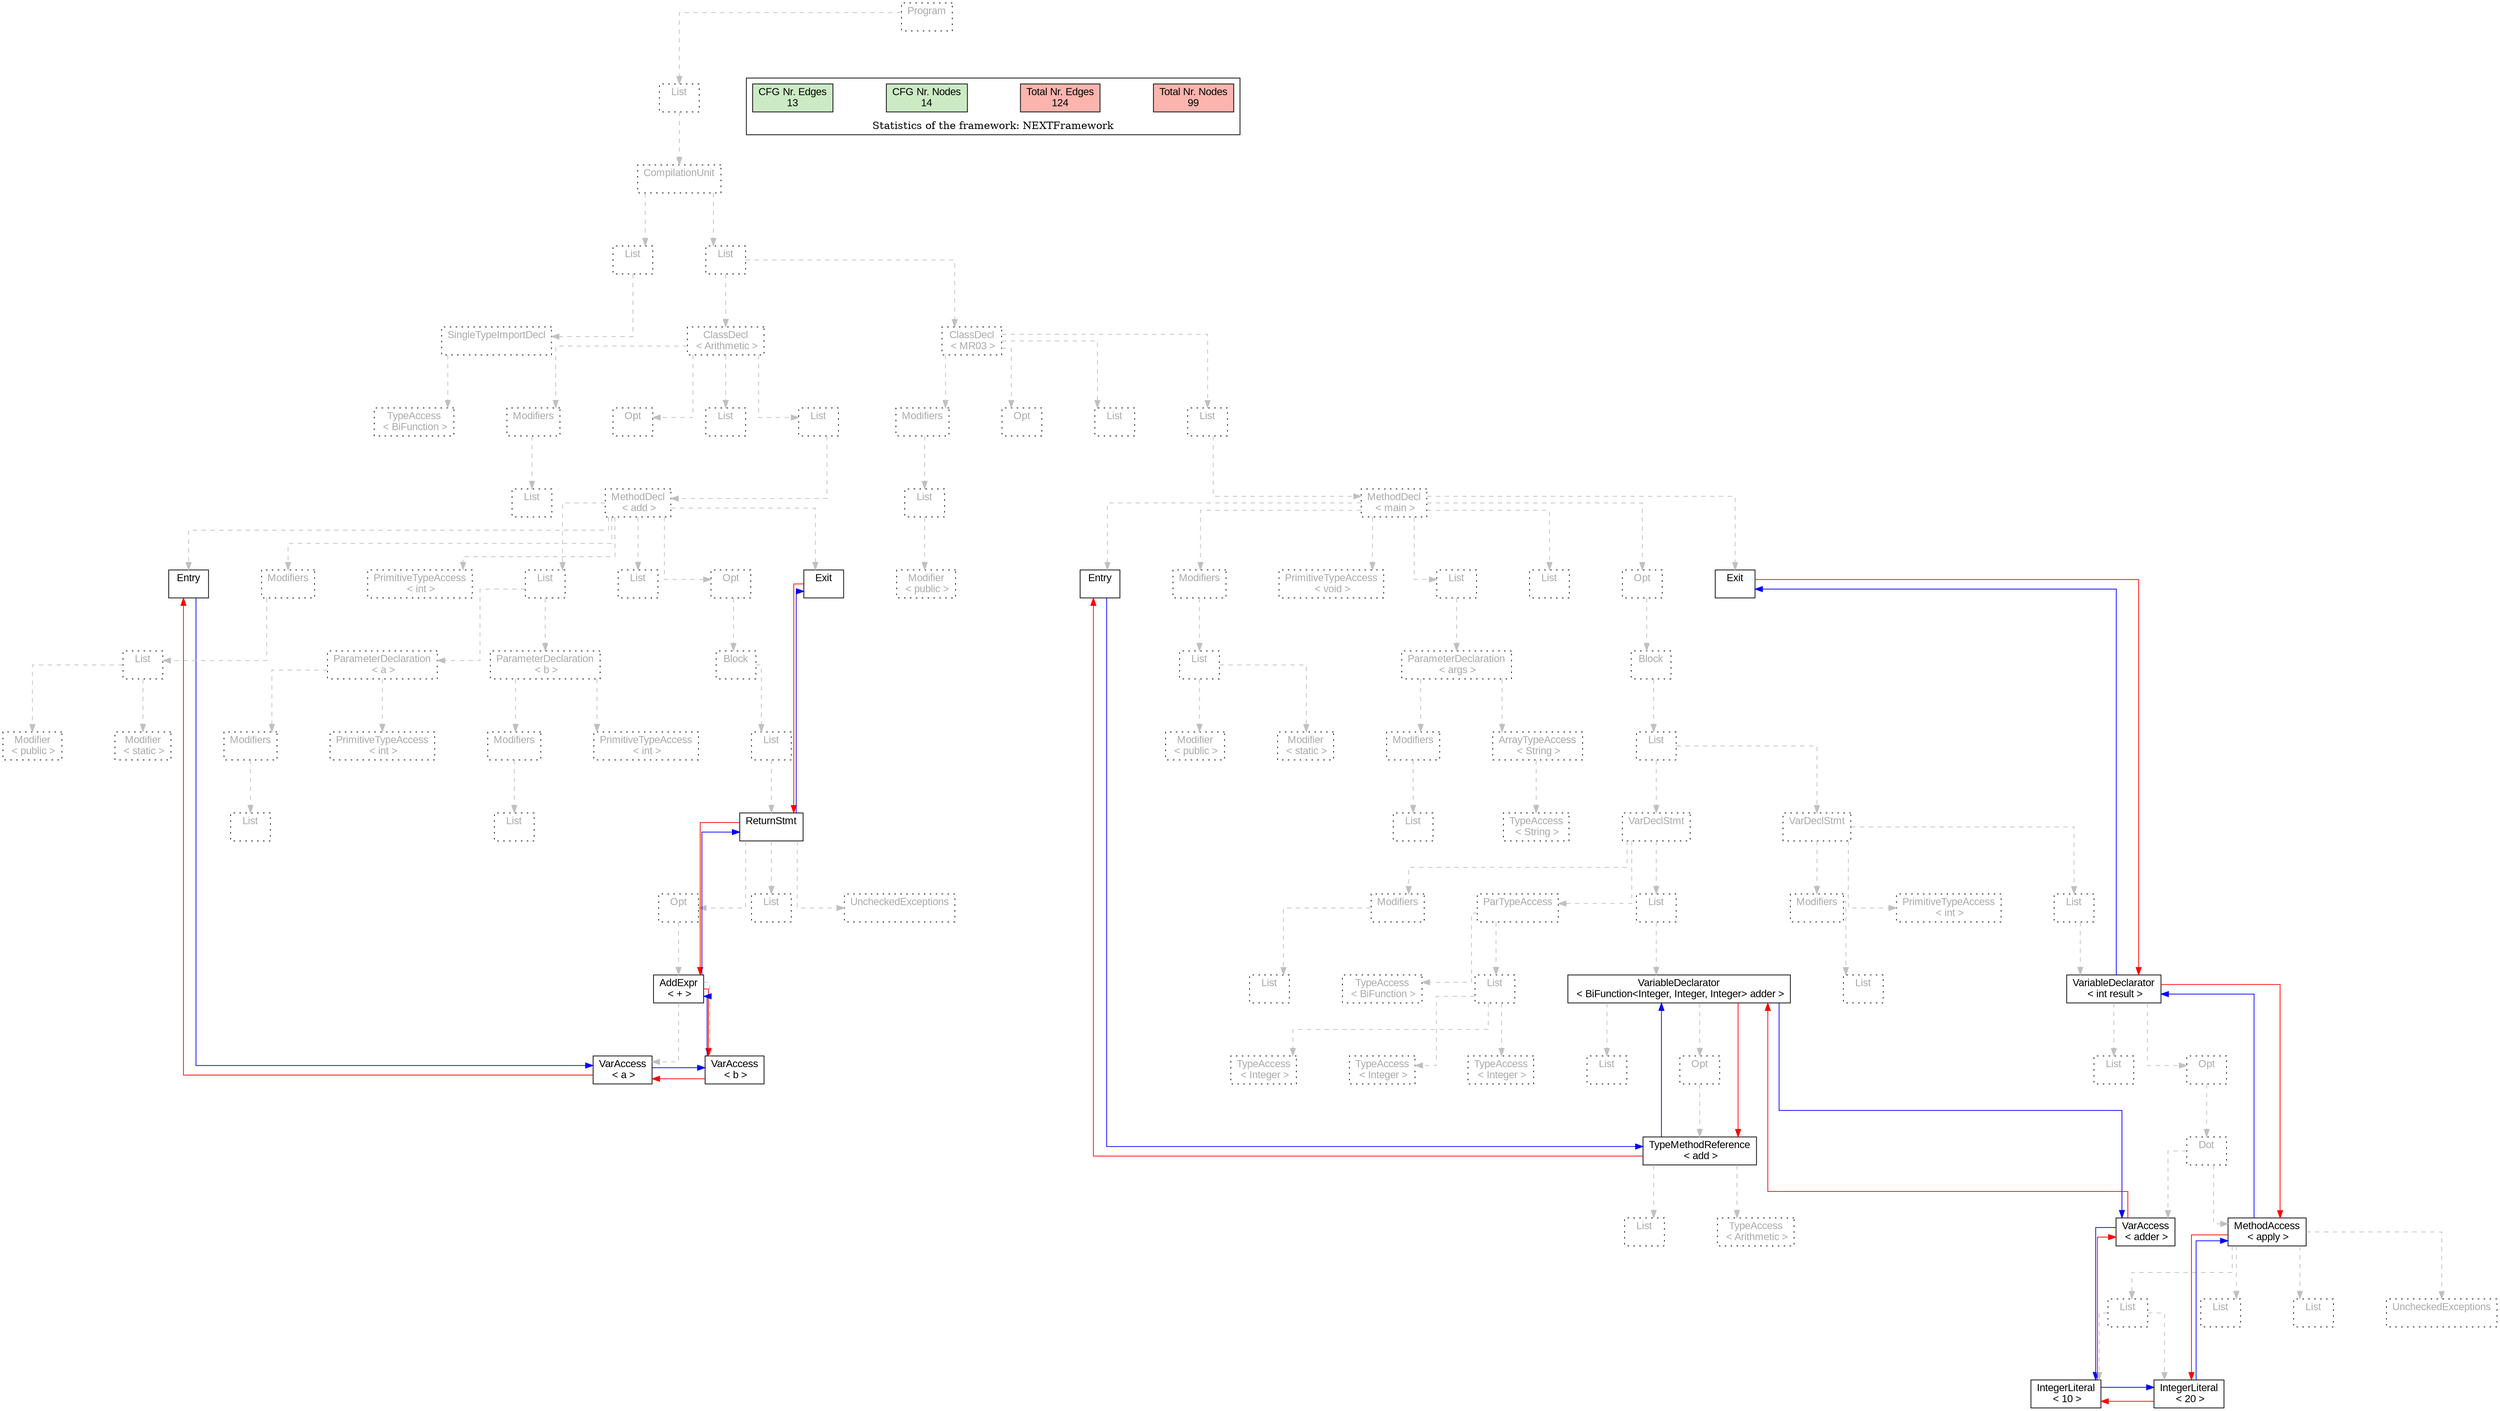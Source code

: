 digraph G {
graph [splines=ortho, nodesep="1", ranksep="1"]
node [shape=rect, fontname=Arial];
{ rank = same; "Program[0]"}
{ rank = same; "List[1]"}
{ rank = same; "CompilationUnit[2]"}
{ rank = same; "List[3]"; "List[6]"}
{ rank = same; "SingleTypeImportDecl[4]"; "ClassDecl[7]"; "ClassDecl[39]"}
{ rank = same; "TypeAccess[5]"; "Modifiers[8]"; "Opt[10]"; "List[11]"; "List[12]"; "Modifiers[40]"; "Opt[43]"; "List[44]"; "List[45]"}
{ rank = same; "List[9]"; "MethodDecl[13]"; "List[41]"; "MethodDecl[46]"}
{ rank = same; "Entry[14]"; "Modifiers[15]"; "PrimitiveTypeAccess[19]"; "List[20]"; "List[29]"; "Opt[30]"; "Exit[31]"; "Modifier[42]"; "Entry[47]"; "Modifiers[48]"; "PrimitiveTypeAccess[52]"; "List[53]"; "List[59]"; "Opt[60]"; "Exit[61]"}
{ rank = same; "List[16]"; "ParameterDeclaration[21]"; "ParameterDeclaration[25]"; "Block[31]"; "List[49]"; "ParameterDeclaration[54]"; "Block[61]"}
{ rank = same; "Modifier[17]"; "Modifier[18]"; "Modifiers[22]"; "PrimitiveTypeAccess[24]"; "Modifiers[26]"; "PrimitiveTypeAccess[28]"; "List[32]"; "Modifier[50]"; "Modifier[51]"; "Modifiers[55]"; "ArrayTypeAccess[57]"; "List[62]"}
{ rank = same; "List[23]"; "List[27]"; "ReturnStmt[33]"; "List[56]"; "TypeAccess[58]"; "VarDeclStmt[63]"; "VarDeclStmt[79]"}
{ rank = same; "Opt[34]"; "List[38]"; "UncheckedExceptions[34]"; "Modifiers[64]"; "ParTypeAccess[66]"; "List[72]"; "Modifiers[80]"; "PrimitiveTypeAccess[82]"; "List[83]"}
{ rank = same; "AddExpr[35]"; "List[65]"; "TypeAccess[67]"; "List[68]"; "VariableDeclarator[73]"; "List[81]"; "VariableDeclarator[84]"}
{ rank = same; "VarAccess[36]"; "VarAccess[37]"; "TypeAccess[69]"; "TypeAccess[70]"; "TypeAccess[71]"; "List[74]"; "Opt[75]"; "List[85]"; "Opt[86]"}
{ rank = same; "TypeMethodReference[76]"; "Dot[87]"}
{ rank = same; "List[77]"; "TypeAccess[78]"; "VarAccess[88]"; "MethodAccess[89]"}
{ rank = same; "List[91]"; "List[94]"; "List[95]"; "UncheckedExceptions[90]"}
{ rank = same; "IntegerLiteral[92]"; "IntegerLiteral[93]"}
"Program[0]" [label="Program\n ", style= dotted   fillcolor="#eeeeee" fontcolor="#aaaaaa"  ]
"List[1]" [label="List\n ", style= dotted   fillcolor="#eeeeee" fontcolor="#aaaaaa"  ]
"CompilationUnit[2]" [label="CompilationUnit\n ", style= dotted   fillcolor="#eeeeee" fontcolor="#aaaaaa"  ]
"List[3]" [label="List\n ", style= dotted   fillcolor="#eeeeee" fontcolor="#aaaaaa"  ]
"SingleTypeImportDecl[4]" [label="SingleTypeImportDecl\n ", style= dotted   fillcolor="#eeeeee" fontcolor="#aaaaaa"  ]
"TypeAccess[5]" [label="TypeAccess\n < BiFunction >", style= dotted   fillcolor="#eeeeee" fontcolor="#aaaaaa"  ]
"List[6]" [label="List\n ", style= dotted   fillcolor="#eeeeee" fontcolor="#aaaaaa"  ]
"ClassDecl[7]" [label="ClassDecl\n < Arithmetic >", style= dotted   fillcolor="#eeeeee" fontcolor="#aaaaaa"  ]
"Modifiers[8]" [label="Modifiers\n ", style= dotted   fillcolor="#eeeeee" fontcolor="#aaaaaa"  ]
"List[9]" [label="List\n ", style= dotted   fillcolor="#eeeeee" fontcolor="#aaaaaa"  ]
"Opt[10]" [label="Opt\n ", style= dotted   fillcolor="#eeeeee" fontcolor="#aaaaaa"  ]
"List[11]" [label="List\n ", style= dotted   fillcolor="#eeeeee" fontcolor="#aaaaaa"  ]
"List[12]" [label="List\n ", style= dotted   fillcolor="#eeeeee" fontcolor="#aaaaaa"  ]
"MethodDecl[13]" [label="MethodDecl\n < add >", style= dotted   fillcolor="#eeeeee" fontcolor="#aaaaaa"  ]
"Entry[14]" [label="Entry\n ", fillcolor=white   style=filled  ]
"Modifiers[15]" [label="Modifiers\n ", style= dotted   fillcolor="#eeeeee" fontcolor="#aaaaaa"  ]
"List[16]" [label="List\n ", style= dotted   fillcolor="#eeeeee" fontcolor="#aaaaaa"  ]
"Modifier[17]" [label="Modifier\n < public >", style= dotted   fillcolor="#eeeeee" fontcolor="#aaaaaa"  ]
"Modifier[18]" [label="Modifier\n < static >", style= dotted   fillcolor="#eeeeee" fontcolor="#aaaaaa"  ]
"PrimitiveTypeAccess[19]" [label="PrimitiveTypeAccess\n < int >", style= dotted   fillcolor="#eeeeee" fontcolor="#aaaaaa"  ]
"List[20]" [label="List\n ", style= dotted   fillcolor="#eeeeee" fontcolor="#aaaaaa"  ]
"ParameterDeclaration[21]" [label="ParameterDeclaration\n < a >", style= dotted   fillcolor="#eeeeee" fontcolor="#aaaaaa"  ]
"Modifiers[22]" [label="Modifiers\n ", style= dotted   fillcolor="#eeeeee" fontcolor="#aaaaaa"  ]
"List[23]" [label="List\n ", style= dotted   fillcolor="#eeeeee" fontcolor="#aaaaaa"  ]
"PrimitiveTypeAccess[24]" [label="PrimitiveTypeAccess\n < int >", style= dotted   fillcolor="#eeeeee" fontcolor="#aaaaaa"  ]
"ParameterDeclaration[25]" [label="ParameterDeclaration\n < b >", style= dotted   fillcolor="#eeeeee" fontcolor="#aaaaaa"  ]
"Modifiers[26]" [label="Modifiers\n ", style= dotted   fillcolor="#eeeeee" fontcolor="#aaaaaa"  ]
"List[27]" [label="List\n ", style= dotted   fillcolor="#eeeeee" fontcolor="#aaaaaa"  ]
"PrimitiveTypeAccess[28]" [label="PrimitiveTypeAccess\n < int >", style= dotted   fillcolor="#eeeeee" fontcolor="#aaaaaa"  ]
"List[29]" [label="List\n ", style= dotted   fillcolor="#eeeeee" fontcolor="#aaaaaa"  ]
"Opt[30]" [label="Opt\n ", style= dotted   fillcolor="#eeeeee" fontcolor="#aaaaaa"  ]
"Block[31]" [label="Block\n ", style= dotted   fillcolor="#eeeeee" fontcolor="#aaaaaa"  ]
"List[32]" [label="List\n ", style= dotted   fillcolor="#eeeeee" fontcolor="#aaaaaa"  ]
"ReturnStmt[33]" [label="ReturnStmt\n ", fillcolor=white   style=filled  ]
"Opt[34]" [label="Opt\n ", style= dotted   fillcolor="#eeeeee" fontcolor="#aaaaaa"  ]
"AddExpr[35]" [label="AddExpr\n < + >", fillcolor=white   style=filled  ]
"VarAccess[36]" [label="VarAccess\n < a >", fillcolor=white   style=filled  ]
"VarAccess[37]" [label="VarAccess\n < b >", fillcolor=white   style=filled  ]
"List[38]" [label="List\n ", style= dotted   fillcolor="#eeeeee" fontcolor="#aaaaaa"  ]
"UncheckedExceptions[34]" [label="UncheckedExceptions\n ", style= dotted   fillcolor="#eeeeee" fontcolor="#aaaaaa"  ]
"Exit[31]" [label="Exit\n ", fillcolor=white   style=filled  ]
"ClassDecl[39]" [label="ClassDecl\n < MR03 >", style= dotted   fillcolor="#eeeeee" fontcolor="#aaaaaa"  ]
"Modifiers[40]" [label="Modifiers\n ", style= dotted   fillcolor="#eeeeee" fontcolor="#aaaaaa"  ]
"List[41]" [label="List\n ", style= dotted   fillcolor="#eeeeee" fontcolor="#aaaaaa"  ]
"Modifier[42]" [label="Modifier\n < public >", style= dotted   fillcolor="#eeeeee" fontcolor="#aaaaaa"  ]
"Opt[43]" [label="Opt\n ", style= dotted   fillcolor="#eeeeee" fontcolor="#aaaaaa"  ]
"List[44]" [label="List\n ", style= dotted   fillcolor="#eeeeee" fontcolor="#aaaaaa"  ]
"List[45]" [label="List\n ", style= dotted   fillcolor="#eeeeee" fontcolor="#aaaaaa"  ]
"MethodDecl[46]" [label="MethodDecl\n < main >", style= dotted   fillcolor="#eeeeee" fontcolor="#aaaaaa"  ]
"Entry[47]" [label="Entry\n ", fillcolor=white   style=filled  ]
"Modifiers[48]" [label="Modifiers\n ", style= dotted   fillcolor="#eeeeee" fontcolor="#aaaaaa"  ]
"List[49]" [label="List\n ", style= dotted   fillcolor="#eeeeee" fontcolor="#aaaaaa"  ]
"Modifier[50]" [label="Modifier\n < public >", style= dotted   fillcolor="#eeeeee" fontcolor="#aaaaaa"  ]
"Modifier[51]" [label="Modifier\n < static >", style= dotted   fillcolor="#eeeeee" fontcolor="#aaaaaa"  ]
"PrimitiveTypeAccess[52]" [label="PrimitiveTypeAccess\n < void >", style= dotted   fillcolor="#eeeeee" fontcolor="#aaaaaa"  ]
"List[53]" [label="List\n ", style= dotted   fillcolor="#eeeeee" fontcolor="#aaaaaa"  ]
"ParameterDeclaration[54]" [label="ParameterDeclaration\n < args >", style= dotted   fillcolor="#eeeeee" fontcolor="#aaaaaa"  ]
"Modifiers[55]" [label="Modifiers\n ", style= dotted   fillcolor="#eeeeee" fontcolor="#aaaaaa"  ]
"List[56]" [label="List\n ", style= dotted   fillcolor="#eeeeee" fontcolor="#aaaaaa"  ]
"ArrayTypeAccess[57]" [label="ArrayTypeAccess\n < String >", style= dotted   fillcolor="#eeeeee" fontcolor="#aaaaaa"  ]
"TypeAccess[58]" [label="TypeAccess\n < String >", style= dotted   fillcolor="#eeeeee" fontcolor="#aaaaaa"  ]
"List[59]" [label="List\n ", style= dotted   fillcolor="#eeeeee" fontcolor="#aaaaaa"  ]
"Opt[60]" [label="Opt\n ", style= dotted   fillcolor="#eeeeee" fontcolor="#aaaaaa"  ]
"Block[61]" [label="Block\n ", style= dotted   fillcolor="#eeeeee" fontcolor="#aaaaaa"  ]
"List[62]" [label="List\n ", style= dotted   fillcolor="#eeeeee" fontcolor="#aaaaaa"  ]
"VarDeclStmt[63]" [label="VarDeclStmt\n ", style= dotted   fillcolor="#eeeeee" fontcolor="#aaaaaa"  ]
"Modifiers[64]" [label="Modifiers\n ", style= dotted   fillcolor="#eeeeee" fontcolor="#aaaaaa"  ]
"List[65]" [label="List\n ", style= dotted   fillcolor="#eeeeee" fontcolor="#aaaaaa"  ]
"ParTypeAccess[66]" [label="ParTypeAccess\n ", style= dotted   fillcolor="#eeeeee" fontcolor="#aaaaaa"  ]
"TypeAccess[67]" [label="TypeAccess\n < BiFunction >", style= dotted   fillcolor="#eeeeee" fontcolor="#aaaaaa"  ]
"List[68]" [label="List\n ", style= dotted   fillcolor="#eeeeee" fontcolor="#aaaaaa"  ]
"TypeAccess[69]" [label="TypeAccess\n < Integer >", style= dotted   fillcolor="#eeeeee" fontcolor="#aaaaaa"  ]
"TypeAccess[70]" [label="TypeAccess\n < Integer >", style= dotted   fillcolor="#eeeeee" fontcolor="#aaaaaa"  ]
"TypeAccess[71]" [label="TypeAccess\n < Integer >", style= dotted   fillcolor="#eeeeee" fontcolor="#aaaaaa"  ]
"List[72]" [label="List\n ", style= dotted   fillcolor="#eeeeee" fontcolor="#aaaaaa"  ]
"VariableDeclarator[73]" [label="VariableDeclarator\n < BiFunction<Integer, Integer, Integer> adder >", fillcolor=white   style=filled  ]
"List[74]" [label="List\n ", style= dotted   fillcolor="#eeeeee" fontcolor="#aaaaaa"  ]
"Opt[75]" [label="Opt\n ", style= dotted   fillcolor="#eeeeee" fontcolor="#aaaaaa"  ]
"TypeMethodReference[76]" [label="TypeMethodReference\n < add >", fillcolor=white   style=filled  ]
"List[77]" [label="List\n ", style= dotted   fillcolor="#eeeeee" fontcolor="#aaaaaa"  ]
"TypeAccess[78]" [label="TypeAccess\n < Arithmetic >", style= dotted   fillcolor="#eeeeee" fontcolor="#aaaaaa"  ]
"VarDeclStmt[79]" [label="VarDeclStmt\n ", style= dotted   fillcolor="#eeeeee" fontcolor="#aaaaaa"  ]
"Modifiers[80]" [label="Modifiers\n ", style= dotted   fillcolor="#eeeeee" fontcolor="#aaaaaa"  ]
"List[81]" [label="List\n ", style= dotted   fillcolor="#eeeeee" fontcolor="#aaaaaa"  ]
"PrimitiveTypeAccess[82]" [label="PrimitiveTypeAccess\n < int >", style= dotted   fillcolor="#eeeeee" fontcolor="#aaaaaa"  ]
"List[83]" [label="List\n ", style= dotted   fillcolor="#eeeeee" fontcolor="#aaaaaa"  ]
"VariableDeclarator[84]" [label="VariableDeclarator\n < int result >", fillcolor=white   style=filled  ]
"List[85]" [label="List\n ", style= dotted   fillcolor="#eeeeee" fontcolor="#aaaaaa"  ]
"Opt[86]" [label="Opt\n ", style= dotted   fillcolor="#eeeeee" fontcolor="#aaaaaa"  ]
"Dot[87]" [label="Dot\n ", style= dotted   fillcolor="#eeeeee" fontcolor="#aaaaaa"  ]
"VarAccess[88]" [label="VarAccess\n < adder >", fillcolor=white   style=filled  ]
"MethodAccess[89]" [label="MethodAccess\n < apply >", fillcolor=white   style=filled  ]
"List[91]" [label="List\n ", style= dotted   fillcolor="#eeeeee" fontcolor="#aaaaaa"  ]
"IntegerLiteral[92]" [label="IntegerLiteral\n < 10 >", fillcolor=white   style=filled  ]
"IntegerLiteral[93]" [label="IntegerLiteral\n < 20 >", fillcolor=white   style=filled  ]
"List[94]" [label="List\n ", style= dotted   fillcolor="#eeeeee" fontcolor="#aaaaaa"  ]
"List[95]" [label="List\n ", style= dotted   fillcolor="#eeeeee" fontcolor="#aaaaaa"  ]
"UncheckedExceptions[90]" [label="UncheckedExceptions\n ", style= dotted   fillcolor="#eeeeee" fontcolor="#aaaaaa"  ]
"Exit[61]" [label="Exit\n ", fillcolor=white   style=filled  ]
"SingleTypeImportDecl[4]" -> "TypeAccess[5]" [style=dashed, color=gray]
"List[3]" -> "SingleTypeImportDecl[4]" [style=dashed, color=gray]
"CompilationUnit[2]" -> "List[3]" [style=dashed, color=gray]
"Modifiers[8]" -> "List[9]" [style=dashed, color=gray]
"ClassDecl[7]" -> "Modifiers[8]" [style=dashed, color=gray]
"ClassDecl[7]" -> "Opt[10]" [style=dashed, color=gray]
"ClassDecl[7]" -> "List[11]" [style=dashed, color=gray]
"MethodDecl[13]" -> "Entry[14]" [style=dashed, color=gray]
"List[16]" -> "Modifier[17]" [style=dashed, color=gray]
"List[16]" -> "Modifier[18]" [style=dashed, color=gray]
"Modifiers[15]" -> "List[16]" [style=dashed, color=gray]
"MethodDecl[13]" -> "Modifiers[15]" [style=dashed, color=gray]
"MethodDecl[13]" -> "PrimitiveTypeAccess[19]" [style=dashed, color=gray]
"Modifiers[22]" -> "List[23]" [style=dashed, color=gray]
"ParameterDeclaration[21]" -> "Modifiers[22]" [style=dashed, color=gray]
"ParameterDeclaration[21]" -> "PrimitiveTypeAccess[24]" [style=dashed, color=gray]
"List[20]" -> "ParameterDeclaration[21]" [style=dashed, color=gray]
"Modifiers[26]" -> "List[27]" [style=dashed, color=gray]
"ParameterDeclaration[25]" -> "Modifiers[26]" [style=dashed, color=gray]
"ParameterDeclaration[25]" -> "PrimitiveTypeAccess[28]" [style=dashed, color=gray]
"List[20]" -> "ParameterDeclaration[25]" [style=dashed, color=gray]
"MethodDecl[13]" -> "List[20]" [style=dashed, color=gray]
"MethodDecl[13]" -> "List[29]" [style=dashed, color=gray]
"AddExpr[35]" -> "VarAccess[36]" [style=dashed, color=gray]
"AddExpr[35]" -> "VarAccess[37]" [style=dashed, color=gray]
"Opt[34]" -> "AddExpr[35]" [style=dashed, color=gray]
"ReturnStmt[33]" -> "Opt[34]" [style=dashed, color=gray]
"ReturnStmt[33]" -> "List[38]" [style=dashed, color=gray]
"ReturnStmt[33]" -> "UncheckedExceptions[34]" [style=dashed, color=gray]
"List[32]" -> "ReturnStmt[33]" [style=dashed, color=gray]
"Block[31]" -> "List[32]" [style=dashed, color=gray]
"Opt[30]" -> "Block[31]" [style=dashed, color=gray]
"MethodDecl[13]" -> "Opt[30]" [style=dashed, color=gray]
"MethodDecl[13]" -> "Exit[31]" [style=dashed, color=gray]
"List[12]" -> "MethodDecl[13]" [style=dashed, color=gray]
"ClassDecl[7]" -> "List[12]" [style=dashed, color=gray]
"List[6]" -> "ClassDecl[7]" [style=dashed, color=gray]
"List[41]" -> "Modifier[42]" [style=dashed, color=gray]
"Modifiers[40]" -> "List[41]" [style=dashed, color=gray]
"ClassDecl[39]" -> "Modifiers[40]" [style=dashed, color=gray]
"ClassDecl[39]" -> "Opt[43]" [style=dashed, color=gray]
"ClassDecl[39]" -> "List[44]" [style=dashed, color=gray]
"MethodDecl[46]" -> "Entry[47]" [style=dashed, color=gray]
"List[49]" -> "Modifier[50]" [style=dashed, color=gray]
"List[49]" -> "Modifier[51]" [style=dashed, color=gray]
"Modifiers[48]" -> "List[49]" [style=dashed, color=gray]
"MethodDecl[46]" -> "Modifiers[48]" [style=dashed, color=gray]
"MethodDecl[46]" -> "PrimitiveTypeAccess[52]" [style=dashed, color=gray]
"Modifiers[55]" -> "List[56]" [style=dashed, color=gray]
"ParameterDeclaration[54]" -> "Modifiers[55]" [style=dashed, color=gray]
"ArrayTypeAccess[57]" -> "TypeAccess[58]" [style=dashed, color=gray]
"ParameterDeclaration[54]" -> "ArrayTypeAccess[57]" [style=dashed, color=gray]
"List[53]" -> "ParameterDeclaration[54]" [style=dashed, color=gray]
"MethodDecl[46]" -> "List[53]" [style=dashed, color=gray]
"MethodDecl[46]" -> "List[59]" [style=dashed, color=gray]
"Modifiers[64]" -> "List[65]" [style=dashed, color=gray]
"VarDeclStmt[63]" -> "Modifiers[64]" [style=dashed, color=gray]
"ParTypeAccess[66]" -> "TypeAccess[67]" [style=dashed, color=gray]
"List[68]" -> "TypeAccess[69]" [style=dashed, color=gray]
"List[68]" -> "TypeAccess[70]" [style=dashed, color=gray]
"List[68]" -> "TypeAccess[71]" [style=dashed, color=gray]
"ParTypeAccess[66]" -> "List[68]" [style=dashed, color=gray]
"VarDeclStmt[63]" -> "ParTypeAccess[66]" [style=dashed, color=gray]
"VariableDeclarator[73]" -> "List[74]" [style=dashed, color=gray]
"TypeMethodReference[76]" -> "List[77]" [style=dashed, color=gray]
"TypeMethodReference[76]" -> "TypeAccess[78]" [style=dashed, color=gray]
"Opt[75]" -> "TypeMethodReference[76]" [style=dashed, color=gray]
"VariableDeclarator[73]" -> "Opt[75]" [style=dashed, color=gray]
"List[72]" -> "VariableDeclarator[73]" [style=dashed, color=gray]
"VarDeclStmt[63]" -> "List[72]" [style=dashed, color=gray]
"List[62]" -> "VarDeclStmt[63]" [style=dashed, color=gray]
"Modifiers[80]" -> "List[81]" [style=dashed, color=gray]
"VarDeclStmt[79]" -> "Modifiers[80]" [style=dashed, color=gray]
"VarDeclStmt[79]" -> "PrimitiveTypeAccess[82]" [style=dashed, color=gray]
"VariableDeclarator[84]" -> "List[85]" [style=dashed, color=gray]
"Dot[87]" -> "VarAccess[88]" [style=dashed, color=gray]
"List[91]" -> "IntegerLiteral[92]" [style=dashed, color=gray]
"List[91]" -> "IntegerLiteral[93]" [style=dashed, color=gray]
"MethodAccess[89]" -> "List[91]" [style=dashed, color=gray]
"MethodAccess[89]" -> "List[94]" [style=dashed, color=gray]
"MethodAccess[89]" -> "List[95]" [style=dashed, color=gray]
"MethodAccess[89]" -> "UncheckedExceptions[90]" [style=dashed, color=gray]
"Dot[87]" -> "MethodAccess[89]" [style=dashed, color=gray]
"Opt[86]" -> "Dot[87]" [style=dashed, color=gray]
"VariableDeclarator[84]" -> "Opt[86]" [style=dashed, color=gray]
"List[83]" -> "VariableDeclarator[84]" [style=dashed, color=gray]
"VarDeclStmt[79]" -> "List[83]" [style=dashed, color=gray]
"List[62]" -> "VarDeclStmt[79]" [style=dashed, color=gray]
"Block[61]" -> "List[62]" [style=dashed, color=gray]
"Opt[60]" -> "Block[61]" [style=dashed, color=gray]
"MethodDecl[46]" -> "Opt[60]" [style=dashed, color=gray]
"MethodDecl[46]" -> "Exit[61]" [style=dashed, color=gray]
"List[45]" -> "MethodDecl[46]" [style=dashed, color=gray]
"ClassDecl[39]" -> "List[45]" [style=dashed, color=gray]
"List[6]" -> "ClassDecl[39]" [style=dashed, color=gray]
"CompilationUnit[2]" -> "List[6]" [style=dashed, color=gray]
"List[1]" -> "CompilationUnit[2]" [style=dashed, color=gray]
"Program[0]" -> "List[1]" [style=dashed, color=gray]
"Exit[31]" -> "ReturnStmt[33]" [color=red, constraint=false]
"ReturnStmt[33]" -> "Exit[31]" [color=blue, constraint=false, xlabel=" "] 
"ReturnStmt[33]" -> "AddExpr[35]" [color=red, constraint=false]
"AddExpr[35]" -> "ReturnStmt[33]" [color=blue, constraint=false, xlabel=" "] 
"AddExpr[35]" -> "VarAccess[37]" [color=red, constraint=false]
"VarAccess[37]" -> "AddExpr[35]" [color=blue, constraint=false, xlabel=" "] 
"VarAccess[37]" -> "VarAccess[36]" [color=red, constraint=false]
"VarAccess[36]" -> "VarAccess[37]" [color=blue, constraint=false, xlabel=" "] 
"VarAccess[36]" -> "Entry[14]" [color=red, constraint=false]
"Entry[14]" -> "VarAccess[36]" [color=blue, constraint=false, xlabel=" "] 
"Exit[61]" -> "VariableDeclarator[84]" [color=red, constraint=false]
"VariableDeclarator[84]" -> "Exit[61]" [color=blue, constraint=false, xlabel=" "] 
"VariableDeclarator[84]" -> "MethodAccess[89]" [color=red, constraint=false]
"MethodAccess[89]" -> "VariableDeclarator[84]" [color=blue, constraint=false, xlabel=" "] 
"MethodAccess[89]" -> "IntegerLiteral[93]" [color=red, constraint=false]
"IntegerLiteral[93]" -> "MethodAccess[89]" [color=blue, constraint=false, xlabel=" "] 
"IntegerLiteral[93]" -> "IntegerLiteral[92]" [color=red, constraint=false]
"IntegerLiteral[92]" -> "IntegerLiteral[93]" [color=blue, constraint=false, xlabel=" "] 
"IntegerLiteral[92]" -> "VarAccess[88]" [color=red, constraint=false]
"VarAccess[88]" -> "IntegerLiteral[92]" [color=blue, constraint=false, xlabel=" "] 
"VarAccess[88]" -> "VariableDeclarator[73]" [color=red, constraint=false]
"VariableDeclarator[73]" -> "VarAccess[88]" [color=blue, constraint=false, xlabel=" "] 
"VariableDeclarator[73]" -> "TypeMethodReference[76]" [color=red, constraint=false]
"TypeMethodReference[76]" -> "VariableDeclarator[73]" [color=blue, constraint=false, xlabel=" "] 
"TypeMethodReference[76]" -> "Entry[47]" [color=red, constraint=false]
"Entry[47]" -> "TypeMethodReference[76]" [color=blue, constraint=false, xlabel=" "] 
"List[3]" -> "List[6]" [style=invis]
"ClassDecl[7]" -> "ClassDecl[39]" [style=invis]
"Modifiers[8]" -> "Opt[10]" -> "List[11]" -> "List[12]" [style=invis]
"Entry[14]" -> "Modifiers[15]" -> "PrimitiveTypeAccess[19]" -> "List[20]" -> "List[29]" -> "Opt[30]" -> "Exit[31]" [style=invis]
"Modifier[17]" -> "Modifier[18]" [style=invis]
"ParameterDeclaration[21]" -> "ParameterDeclaration[25]" [style=invis]
"Modifiers[22]" -> "PrimitiveTypeAccess[24]" [style=invis]
"Modifiers[26]" -> "PrimitiveTypeAccess[28]" [style=invis]
"VarAccess[36]" -> "VarAccess[37]" [style=invis]
"Modifiers[40]" -> "Opt[43]" -> "List[44]" -> "List[45]" [style=invis]
"Entry[47]" -> "Modifiers[48]" -> "PrimitiveTypeAccess[52]" -> "List[53]" -> "List[59]" -> "Opt[60]" -> "Exit[61]" [style=invis]
"Modifier[50]" -> "Modifier[51]" [style=invis]
"Modifiers[55]" -> "ArrayTypeAccess[57]" [style=invis]
"VarDeclStmt[63]" -> "VarDeclStmt[79]" [style=invis]
"Modifiers[64]" -> "ParTypeAccess[66]" -> "List[72]" [style=invis]
"TypeAccess[67]" -> "List[68]" [style=invis]
"TypeAccess[69]" -> "TypeAccess[70]" -> "TypeAccess[71]" [style=invis]
"List[74]" -> "Opt[75]" [style=invis]
"List[77]" -> "TypeAccess[78]" [style=invis]
"Modifiers[80]" -> "PrimitiveTypeAccess[82]" -> "List[83]" [style=invis]
"List[85]" -> "Opt[86]" [style=invis]
"VarAccess[88]" -> "MethodAccess[89]" [style=invis]
"IntegerLiteral[92]" -> "IntegerLiteral[93]" [style=invis]

subgraph cluster_legend {
{node [style=filled, fillcolor=1, colorscheme="pastel13"]
Nodes [label="Total Nr. Nodes
99", fillcolor=1]
Edges [label="Total Nr. Edges
124", fillcolor=1]
NodesCFG [label="CFG Nr. Nodes
14", fillcolor=3]
EdgesCFG [label="CFG Nr. Edges
13", fillcolor=3]
Nodes-> "Program[0]" -> NodesCFG  [style="invis"]
Edges -> "Program[0]" ->EdgesCFG [style="invis"]}
label = "Statistics of the framework: NEXTFramework"
style="solid"
ranksep=0.05
nodesep=0.01
labelloc = b
len=2
}}